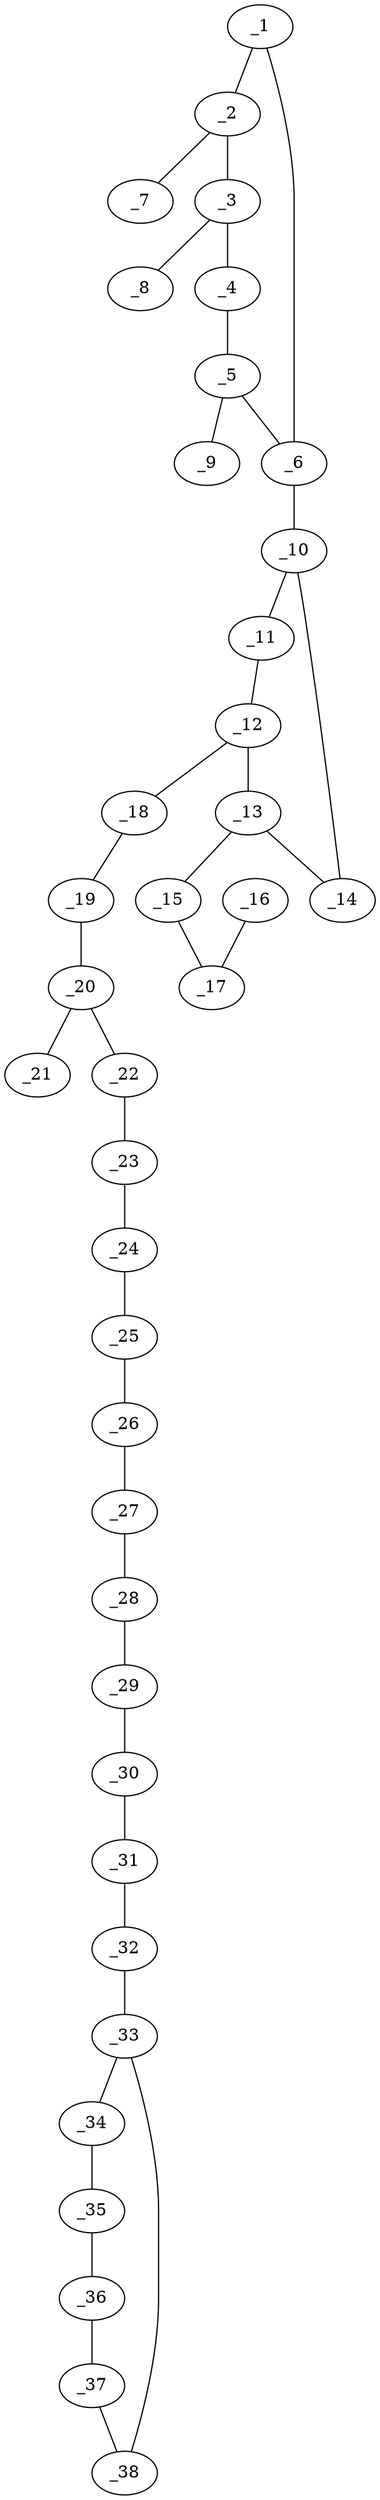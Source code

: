 graph molid662831 {
	_1	 [charge=0,
		chem=1,
		symbol="C  ",
		x="16.6122",
		y="-4.0009"];
	_2	 [charge=0,
		chem=1,
		symbol="C  ",
		x="16.6122",
		y="-5.0009"];
	_1 -- _2	 [valence=2];
	_6	 [charge=0,
		chem=4,
		symbol="N  ",
		x="15.7462",
		y="-3.5009"];
	_1 -- _6	 [valence=1];
	_3	 [charge=0,
		chem=1,
		symbol="C  ",
		x="15.7462",
		y="-5.5009"];
	_2 -- _3	 [valence=1];
	_7	 [charge=0,
		chem=1,
		symbol="C  ",
		x="17.4782",
		y="-5.501"];
	_2 -- _7	 [valence=1];
	_4	 [charge=0,
		chem=4,
		symbol="N  ",
		x="14.8802",
		y="-5.0009"];
	_3 -- _4	 [valence=1];
	_8	 [charge=0,
		chem=2,
		symbol="O  ",
		x="15.7462",
		y="-6.5009"];
	_3 -- _8	 [valence=2];
	_5	 [charge=0,
		chem=1,
		symbol="C  ",
		x="14.8802",
		y="-4.0009"];
	_4 -- _5	 [valence=1];
	_5 -- _6	 [valence=1];
	_9	 [charge=0,
		chem=2,
		symbol="O  ",
		x="14.0142",
		y="-3.5009"];
	_5 -- _9	 [valence=2];
	_10	 [charge=0,
		chem=1,
		symbol="C  ",
		x="15.7462",
		y="-2.5009"];
	_6 -- _10	 [valence=1];
	_11	 [charge=0,
		chem=2,
		symbol="O  ",
		x="14.9372",
		y="-1.9132"];
	_10 -- _11	 [valence=1];
	_14	 [charge=0,
		chem=1,
		symbol="C  ",
		x="16.5552",
		y="-1.9132"];
	_10 -- _14	 [valence=1];
	_12	 [charge=0,
		chem=1,
		symbol="C  ",
		x="15.2462",
		y="-0.9621"];
	_11 -- _12	 [valence=1];
	_13	 [charge=0,
		chem=1,
		symbol="C  ",
		x="16.2462",
		y="-0.9621"];
	_12 -- _13	 [valence=1];
	_18	 [charge=0,
		chem=1,
		symbol="C  ",
		x="14.6584",
		y="-0.1531"];
	_12 -- _18	 [valence=1];
	_13 -- _14	 [valence=1];
	_15	 [charge=0,
		chem=4,
		symbol="N  ",
		x="16.834",
		y="-0.1531"];
	_13 -- _15	 [valence=1];
	_17	 [charge=1,
		chem=4,
		symbol="N  ",
		x="17.8285",
		y="-0.2576"];
	_15 -- _17	 [valence=2];
	_16	 [charge="-1",
		chem=4,
		symbol="N  ",
		x="18.823",
		y="-0.3622"];
	_16 -- _17	 [valence=2];
	_19	 [charge=0,
		chem=2,
		symbol="O  ",
		x="13.6639",
		y="-0.2576"];
	_18 -- _19	 [valence=1];
	_20	 [charge=0,
		chem=1,
		symbol="C  ",
		x="13.0761",
		y="0.5514"];
	_19 -- _20	 [valence=1];
	_21	 [charge=0,
		chem=2,
		symbol="O  ",
		x="13.4829",
		y="1.465"];
	_20 -- _21	 [valence=2];
	_22	 [charge=0,
		chem=1,
		symbol="C  ",
		x="12.0816",
		y="0.4469"];
	_20 -- _22	 [valence=1];
	_23	 [charge=0,
		chem=1,
		symbol="C  ",
		x="11.4938",
		y="1.2559"];
	_22 -- _23	 [valence=1];
	_24	 [charge=0,
		chem=1,
		symbol="C  ",
		x="10.4993",
		y="1.1514"];
	_23 -- _24	 [valence=1];
	_25	 [charge=0,
		chem=1,
		symbol="C  ",
		x="9.9115",
		y="1.9604"];
	_24 -- _25	 [valence=1];
	_26	 [charge=0,
		chem=1,
		symbol="C  ",
		x="8.917",
		y="1.8559"];
	_25 -- _26	 [valence=1];
	_27	 [charge=0,
		chem=1,
		symbol="C  ",
		x="8.3292",
		y="2.6649"];
	_26 -- _27	 [valence=1];
	_28	 [charge=0,
		chem=1,
		symbol="C  ",
		x="7.3347",
		y="2.5604"];
	_27 -- _28	 [valence=1];
	_29	 [charge=0,
		chem=1,
		symbol="C  ",
		x="6.7469",
		y="3.3694"];
	_28 -- _29	 [valence=1];
	_30	 [charge=0,
		chem=1,
		symbol="C  ",
		x="5.7524",
		y="3.2649"];
	_29 -- _30	 [valence=1];
	_31	 [charge=0,
		chem=1,
		symbol="C  ",
		x="5.1646",
		y="4.0739"];
	_30 -- _31	 [valence=1];
	_32	 [charge=0,
		chem=1,
		symbol="C  ",
		x="4.1701",
		y="3.9694"];
	_31 -- _32	 [valence=1];
	_33	 [charge=0,
		chem=1,
		symbol="C  ",
		x="3.5823",
		y="4.7784"];
	_32 -- _33	 [valence=1];
	_34	 [charge=0,
		chem=1,
		symbol="C  ",
		x="2.5878",
		y="4.6739"];
	_33 -- _34	 [valence=1];
	_38	 [charge=0,
		chem=1,
		symbol="C  ",
		x="3.989",
		y="5.6919"];
	_33 -- _38	 [valence=2];
	_35	 [charge=0,
		chem=1,
		symbol="C  ",
		x=2,
		y="5.4829"];
	_34 -- _35	 [valence=2];
	_36	 [charge=0,
		chem=1,
		symbol="C  ",
		x="2.4067",
		y="6.3964"];
	_35 -- _36	 [valence=1];
	_37	 [charge=0,
		chem=1,
		symbol="C  ",
		x="3.4013",
		y="6.5009"];
	_36 -- _37	 [valence=2];
	_37 -- _38	 [valence=1];
}
